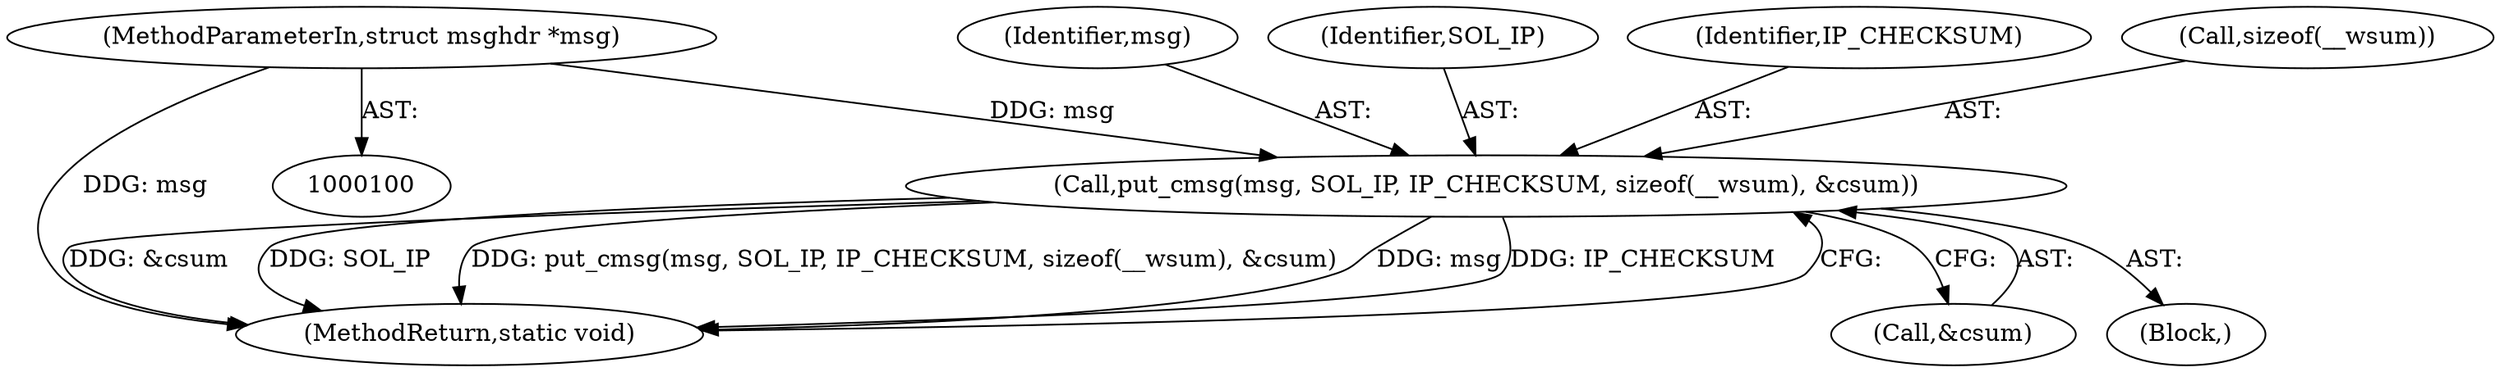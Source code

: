 digraph "0_linux_ca4ef4574f1ee5252e2cd365f8f5d5bafd048f32@pointer" {
"1000101" [label="(MethodParameterIn,struct msghdr *msg)"];
"1000134" [label="(Call,put_cmsg(msg, SOL_IP, IP_CHECKSUM, sizeof(__wsum), &csum))"];
"1000135" [label="(Identifier,msg)"];
"1000105" [label="(Block,)"];
"1000142" [label="(MethodReturn,static void)"];
"1000134" [label="(Call,put_cmsg(msg, SOL_IP, IP_CHECKSUM, sizeof(__wsum), &csum))"];
"1000136" [label="(Identifier,SOL_IP)"];
"1000137" [label="(Identifier,IP_CHECKSUM)"];
"1000140" [label="(Call,&csum)"];
"1000138" [label="(Call,sizeof(__wsum))"];
"1000101" [label="(MethodParameterIn,struct msghdr *msg)"];
"1000101" -> "1000100"  [label="AST: "];
"1000101" -> "1000142"  [label="DDG: msg"];
"1000101" -> "1000134"  [label="DDG: msg"];
"1000134" -> "1000105"  [label="AST: "];
"1000134" -> "1000140"  [label="CFG: "];
"1000135" -> "1000134"  [label="AST: "];
"1000136" -> "1000134"  [label="AST: "];
"1000137" -> "1000134"  [label="AST: "];
"1000138" -> "1000134"  [label="AST: "];
"1000140" -> "1000134"  [label="AST: "];
"1000142" -> "1000134"  [label="CFG: "];
"1000134" -> "1000142"  [label="DDG: &csum"];
"1000134" -> "1000142"  [label="DDG: SOL_IP"];
"1000134" -> "1000142"  [label="DDG: put_cmsg(msg, SOL_IP, IP_CHECKSUM, sizeof(__wsum), &csum)"];
"1000134" -> "1000142"  [label="DDG: msg"];
"1000134" -> "1000142"  [label="DDG: IP_CHECKSUM"];
}
